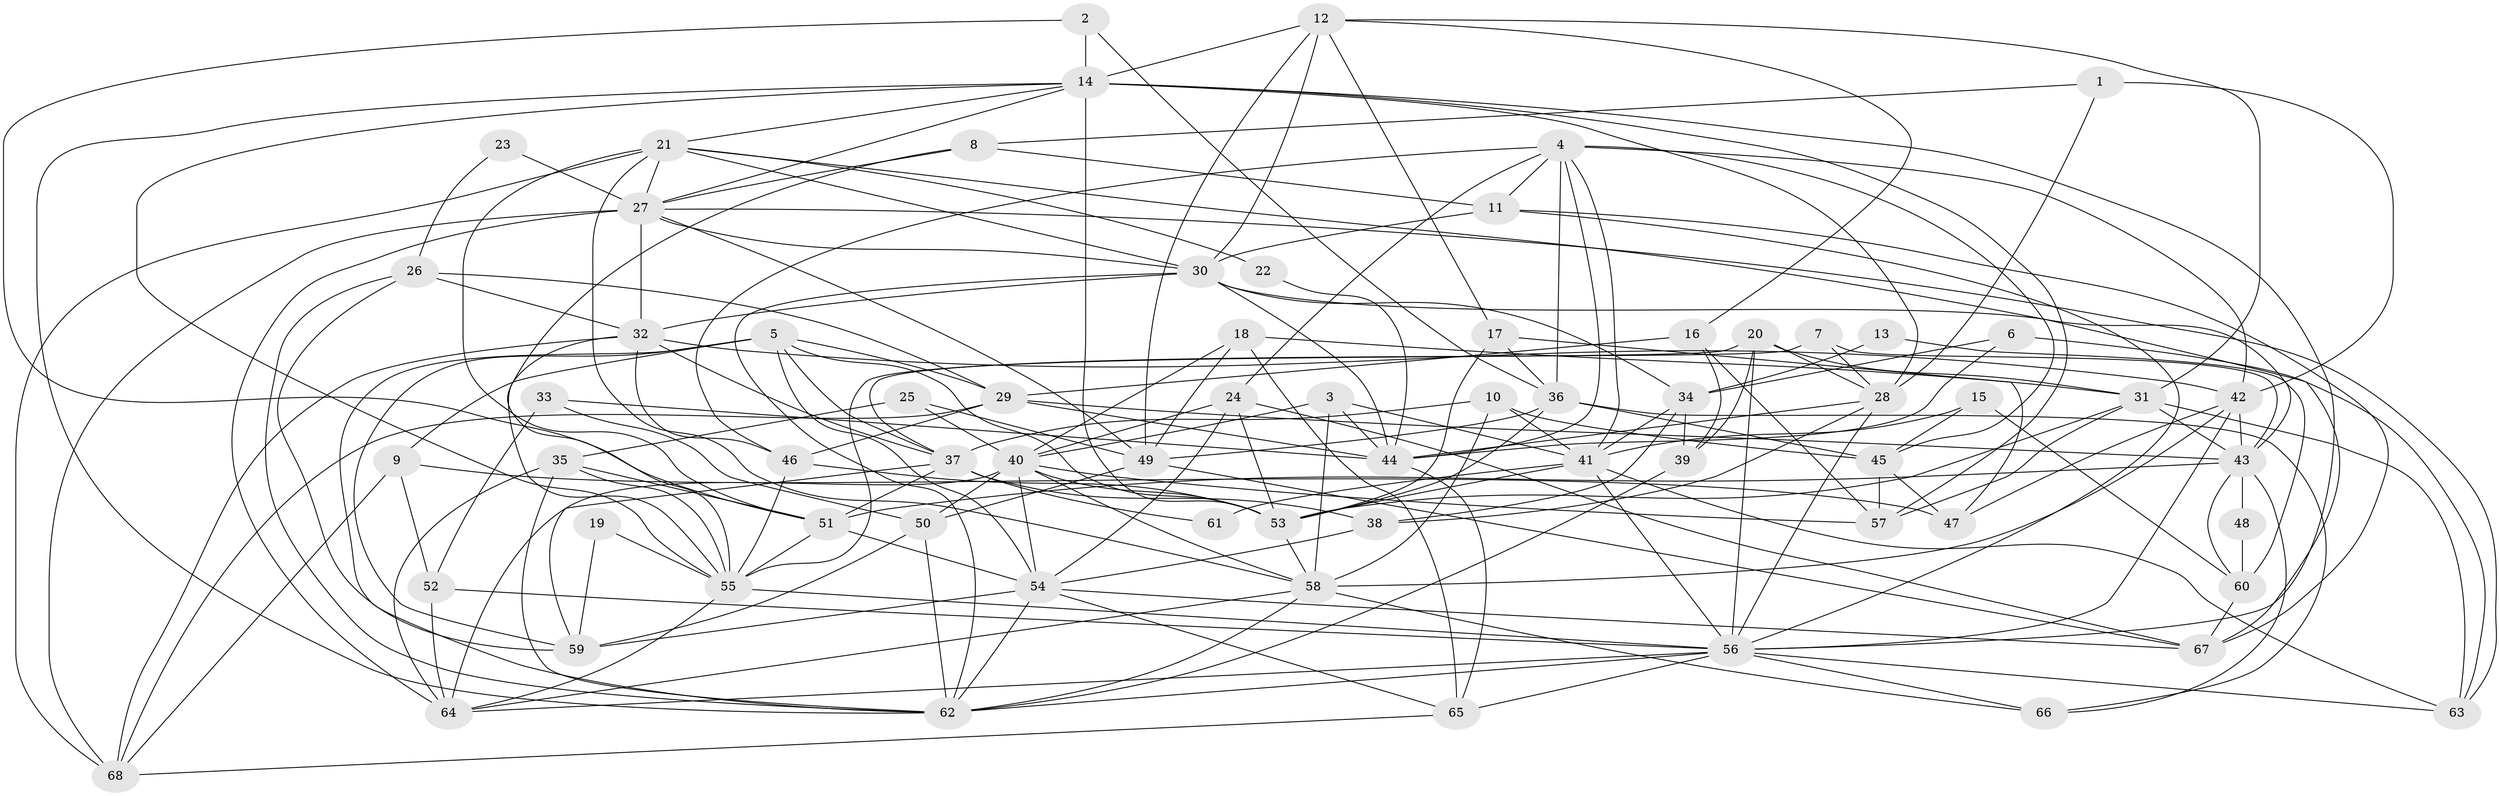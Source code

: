 // original degree distribution, {2: 0.1323529411764706, 5: 0.11764705882352941, 3: 0.27205882352941174, 7: 0.022058823529411766, 4: 0.3088235294117647, 6: 0.11764705882352941, 8: 0.029411764705882353}
// Generated by graph-tools (version 1.1) at 2025/50/03/09/25 03:50:12]
// undirected, 68 vertices, 197 edges
graph export_dot {
graph [start="1"]
  node [color=gray90,style=filled];
  1;
  2;
  3;
  4;
  5;
  6;
  7;
  8;
  9;
  10;
  11;
  12;
  13;
  14;
  15;
  16;
  17;
  18;
  19;
  20;
  21;
  22;
  23;
  24;
  25;
  26;
  27;
  28;
  29;
  30;
  31;
  32;
  33;
  34;
  35;
  36;
  37;
  38;
  39;
  40;
  41;
  42;
  43;
  44;
  45;
  46;
  47;
  48;
  49;
  50;
  51;
  52;
  53;
  54;
  55;
  56;
  57;
  58;
  59;
  60;
  61;
  62;
  63;
  64;
  65;
  66;
  67;
  68;
  1 -- 8 [weight=1.0];
  1 -- 28 [weight=1.0];
  1 -- 42 [weight=1.0];
  2 -- 14 [weight=1.0];
  2 -- 36 [weight=1.0];
  2 -- 51 [weight=1.0];
  3 -- 40 [weight=1.0];
  3 -- 41 [weight=1.0];
  3 -- 44 [weight=1.0];
  3 -- 58 [weight=1.0];
  4 -- 11 [weight=1.0];
  4 -- 24 [weight=1.0];
  4 -- 36 [weight=1.0];
  4 -- 41 [weight=1.0];
  4 -- 42 [weight=1.0];
  4 -- 44 [weight=1.0];
  4 -- 45 [weight=1.0];
  4 -- 46 [weight=1.0];
  5 -- 9 [weight=1.0];
  5 -- 29 [weight=1.0];
  5 -- 37 [weight=1.0];
  5 -- 53 [weight=1.0];
  5 -- 54 [weight=1.0];
  5 -- 59 [weight=1.0];
  5 -- 62 [weight=1.0];
  6 -- 34 [weight=1.0];
  6 -- 44 [weight=1.0];
  6 -- 63 [weight=1.0];
  7 -- 28 [weight=1.0];
  7 -- 37 [weight=1.0];
  7 -- 43 [weight=1.0];
  8 -- 11 [weight=1.0];
  8 -- 27 [weight=1.0];
  8 -- 55 [weight=1.0];
  9 -- 47 [weight=1.0];
  9 -- 52 [weight=1.0];
  9 -- 68 [weight=1.0];
  10 -- 37 [weight=1.0];
  10 -- 41 [weight=1.0];
  10 -- 45 [weight=1.0];
  10 -- 58 [weight=1.0];
  11 -- 30 [weight=1.0];
  11 -- 56 [weight=1.0];
  11 -- 67 [weight=1.0];
  12 -- 14 [weight=1.0];
  12 -- 16 [weight=1.0];
  12 -- 17 [weight=1.0];
  12 -- 30 [weight=1.0];
  12 -- 31 [weight=1.0];
  12 -- 49 [weight=1.0];
  13 -- 34 [weight=1.0];
  13 -- 60 [weight=1.0];
  14 -- 21 [weight=1.0];
  14 -- 27 [weight=1.0];
  14 -- 28 [weight=1.0];
  14 -- 53 [weight=1.0];
  14 -- 55 [weight=1.0];
  14 -- 56 [weight=1.0];
  14 -- 57 [weight=1.0];
  14 -- 62 [weight=1.0];
  15 -- 41 [weight=1.0];
  15 -- 45 [weight=1.0];
  15 -- 60 [weight=1.0];
  16 -- 29 [weight=1.0];
  16 -- 39 [weight=1.0];
  16 -- 57 [weight=1.0];
  17 -- 36 [weight=1.0];
  17 -- 47 [weight=1.0];
  17 -- 53 [weight=1.0];
  18 -- 31 [weight=1.0];
  18 -- 40 [weight=1.0];
  18 -- 49 [weight=1.0];
  18 -- 65 [weight=1.0];
  19 -- 55 [weight=1.0];
  19 -- 59 [weight=1.0];
  20 -- 28 [weight=1.0];
  20 -- 31 [weight=1.0];
  20 -- 39 [weight=1.0];
  20 -- 55 [weight=1.0];
  20 -- 56 [weight=1.0];
  21 -- 22 [weight=1.0];
  21 -- 27 [weight=1.0];
  21 -- 30 [weight=1.0];
  21 -- 43 [weight=1.0];
  21 -- 51 [weight=1.0];
  21 -- 58 [weight=1.0];
  21 -- 68 [weight=1.0];
  22 -- 44 [weight=1.0];
  23 -- 26 [weight=1.0];
  23 -- 27 [weight=1.0];
  24 -- 40 [weight=1.0];
  24 -- 53 [weight=1.0];
  24 -- 54 [weight=1.0];
  24 -- 67 [weight=1.0];
  25 -- 35 [weight=1.0];
  25 -- 40 [weight=1.0];
  25 -- 49 [weight=1.0];
  26 -- 29 [weight=1.0];
  26 -- 32 [weight=1.0];
  26 -- 59 [weight=1.0];
  26 -- 62 [weight=1.0];
  27 -- 30 [weight=1.0];
  27 -- 32 [weight=1.0];
  27 -- 49 [weight=1.0];
  27 -- 63 [weight=1.0];
  27 -- 64 [weight=1.0];
  27 -- 68 [weight=1.0];
  28 -- 38 [weight=1.0];
  28 -- 44 [weight=1.0];
  28 -- 56 [weight=1.0];
  29 -- 43 [weight=1.0];
  29 -- 44 [weight=1.0];
  29 -- 46 [weight=1.0];
  29 -- 68 [weight=1.0];
  30 -- 32 [weight=1.0];
  30 -- 34 [weight=1.0];
  30 -- 44 [weight=1.0];
  30 -- 62 [weight=1.0];
  30 -- 67 [weight=1.0];
  31 -- 43 [weight=1.0];
  31 -- 53 [weight=1.0];
  31 -- 57 [weight=1.0];
  31 -- 63 [weight=1.0];
  32 -- 37 [weight=1.0];
  32 -- 42 [weight=1.0];
  32 -- 46 [weight=1.0];
  32 -- 55 [weight=1.0];
  32 -- 68 [weight=1.0];
  33 -- 44 [weight=1.0];
  33 -- 50 [weight=1.0];
  33 -- 52 [weight=1.0];
  34 -- 38 [weight=1.0];
  34 -- 39 [weight=1.0];
  34 -- 41 [weight=1.0];
  35 -- 51 [weight=1.0];
  35 -- 55 [weight=1.0];
  35 -- 62 [weight=1.0];
  35 -- 64 [weight=1.0];
  36 -- 45 [weight=1.0];
  36 -- 49 [weight=1.0];
  36 -- 53 [weight=1.0];
  36 -- 66 [weight=1.0];
  37 -- 38 [weight=1.0];
  37 -- 51 [weight=1.0];
  37 -- 59 [weight=1.0];
  37 -- 61 [weight=1.0];
  38 -- 54 [weight=1.0];
  39 -- 62 [weight=1.0];
  40 -- 50 [weight=1.0];
  40 -- 53 [weight=1.0];
  40 -- 54 [weight=1.0];
  40 -- 57 [weight=1.0];
  40 -- 58 [weight=1.0];
  40 -- 64 [weight=1.0];
  41 -- 53 [weight=1.0];
  41 -- 56 [weight=1.0];
  41 -- 61 [weight=1.0];
  41 -- 63 [weight=1.0];
  42 -- 43 [weight=1.0];
  42 -- 47 [weight=1.0];
  42 -- 56 [weight=1.0];
  42 -- 58 [weight=2.0];
  43 -- 48 [weight=1.0];
  43 -- 51 [weight=1.0];
  43 -- 60 [weight=1.0];
  43 -- 66 [weight=1.0];
  44 -- 65 [weight=1.0];
  45 -- 47 [weight=1.0];
  45 -- 57 [weight=1.0];
  46 -- 53 [weight=1.0];
  46 -- 55 [weight=1.0];
  48 -- 60 [weight=1.0];
  49 -- 50 [weight=1.0];
  49 -- 67 [weight=1.0];
  50 -- 59 [weight=1.0];
  50 -- 62 [weight=1.0];
  51 -- 54 [weight=1.0];
  51 -- 55 [weight=1.0];
  52 -- 56 [weight=1.0];
  52 -- 64 [weight=1.0];
  53 -- 58 [weight=1.0];
  54 -- 59 [weight=1.0];
  54 -- 62 [weight=1.0];
  54 -- 65 [weight=1.0];
  54 -- 67 [weight=1.0];
  55 -- 56 [weight=1.0];
  55 -- 64 [weight=1.0];
  56 -- 62 [weight=1.0];
  56 -- 63 [weight=1.0];
  56 -- 64 [weight=1.0];
  56 -- 65 [weight=1.0];
  56 -- 66 [weight=1.0];
  58 -- 62 [weight=1.0];
  58 -- 64 [weight=1.0];
  58 -- 66 [weight=1.0];
  60 -- 67 [weight=1.0];
  65 -- 68 [weight=1.0];
}
